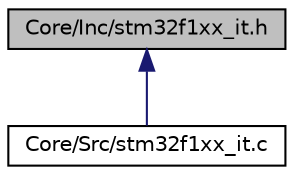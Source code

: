 digraph "Core/Inc/stm32f1xx_it.h"
{
  edge [fontname="Helvetica",fontsize="10",labelfontname="Helvetica",labelfontsize="10"];
  node [fontname="Helvetica",fontsize="10",shape=record];
  Node1 [label="Core/Inc/stm32f1xx_it.h",height=0.2,width=0.4,color="black", fillcolor="grey75", style="filled", fontcolor="black"];
  Node1 -> Node2 [dir="back",color="midnightblue",fontsize="10",style="solid"];
  Node2 [label="Core/Src/stm32f1xx_it.c",height=0.2,width=0.4,color="black", fillcolor="white", style="filled",URL="$stm32f1xx__it_8c.html",tooltip="Interrupt Service Routines. "];
}
